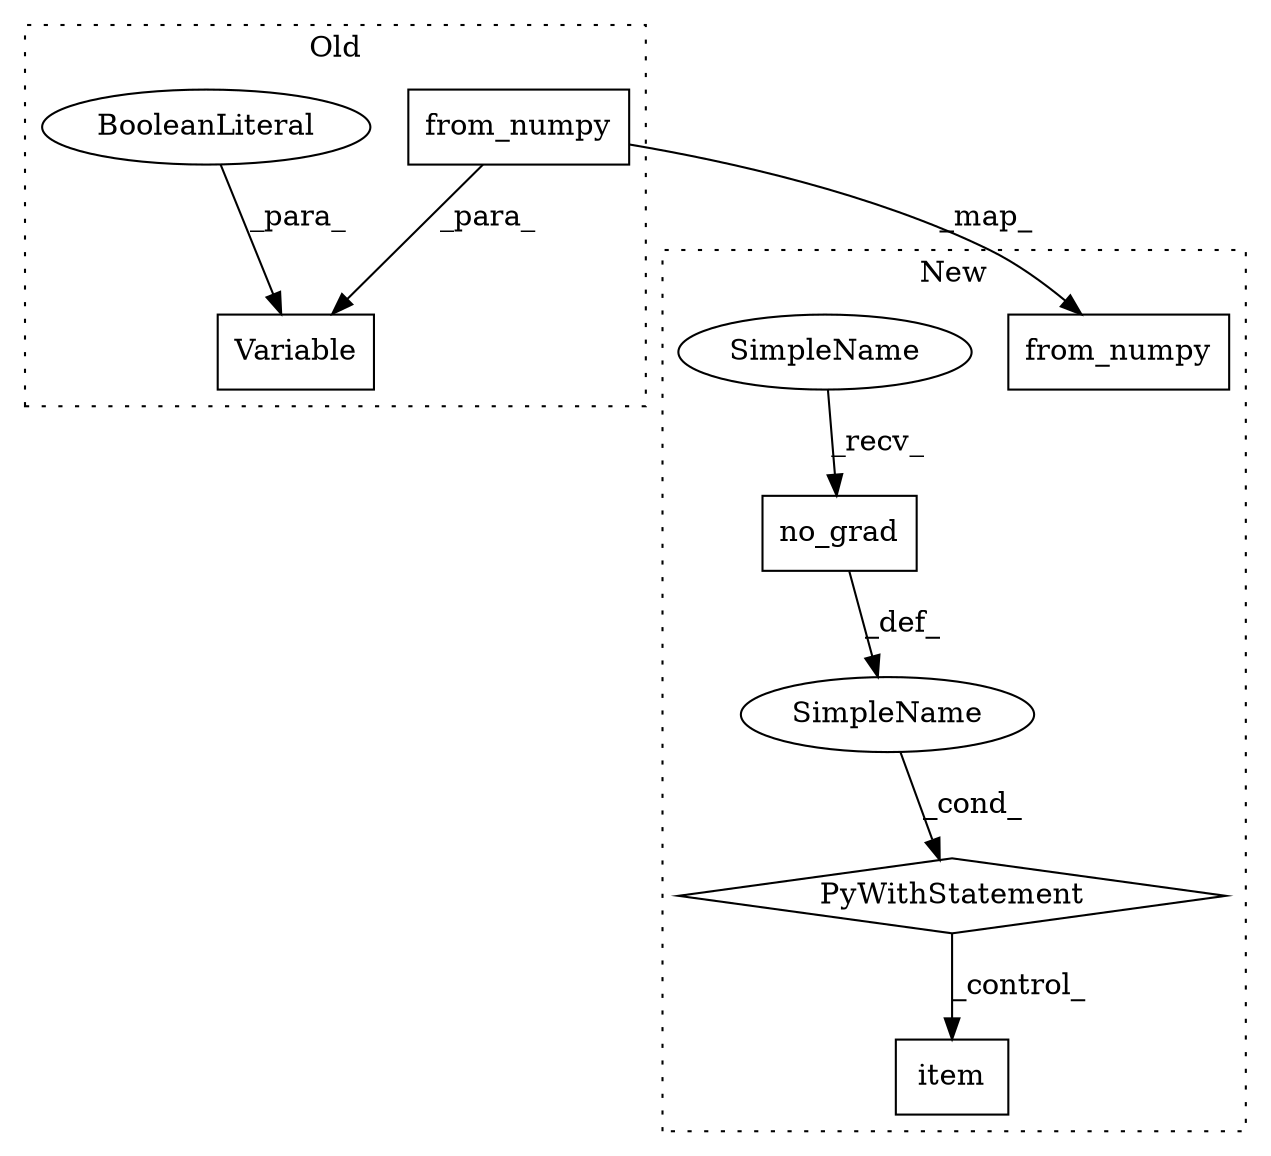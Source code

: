 digraph G {
subgraph cluster0 {
1 [label="from_numpy" a="32" s="2030,2102" l="11,1" shape="box"];
3 [label="Variable" a="32" s="2015,2109" l="9,1" shape="box"];
4 [label="BooleanLiteral" a="9" s="2104" l="5" shape="ellipse"];
label = "Old";
style="dotted";
}
subgraph cluster1 {
2 [label="from_numpy" a="32" s="1925,1997" l="11,1" shape="box"];
5 [label="no_grad" a="32" s="2832" l="9" shape="box"];
6 [label="item" a="32" s="3051" l="6" shape="box"];
7 [label="SimpleName" a="42" s="" l="" shape="ellipse"];
8 [label="PyWithStatement" a="104" s="2816,2841" l="10,2" shape="diamond"];
9 [label="SimpleName" a="42" s="2826" l="5" shape="ellipse"];
label = "New";
style="dotted";
}
1 -> 3 [label="_para_"];
1 -> 2 [label="_map_"];
4 -> 3 [label="_para_"];
5 -> 7 [label="_def_"];
7 -> 8 [label="_cond_"];
8 -> 6 [label="_control_"];
9 -> 5 [label="_recv_"];
}